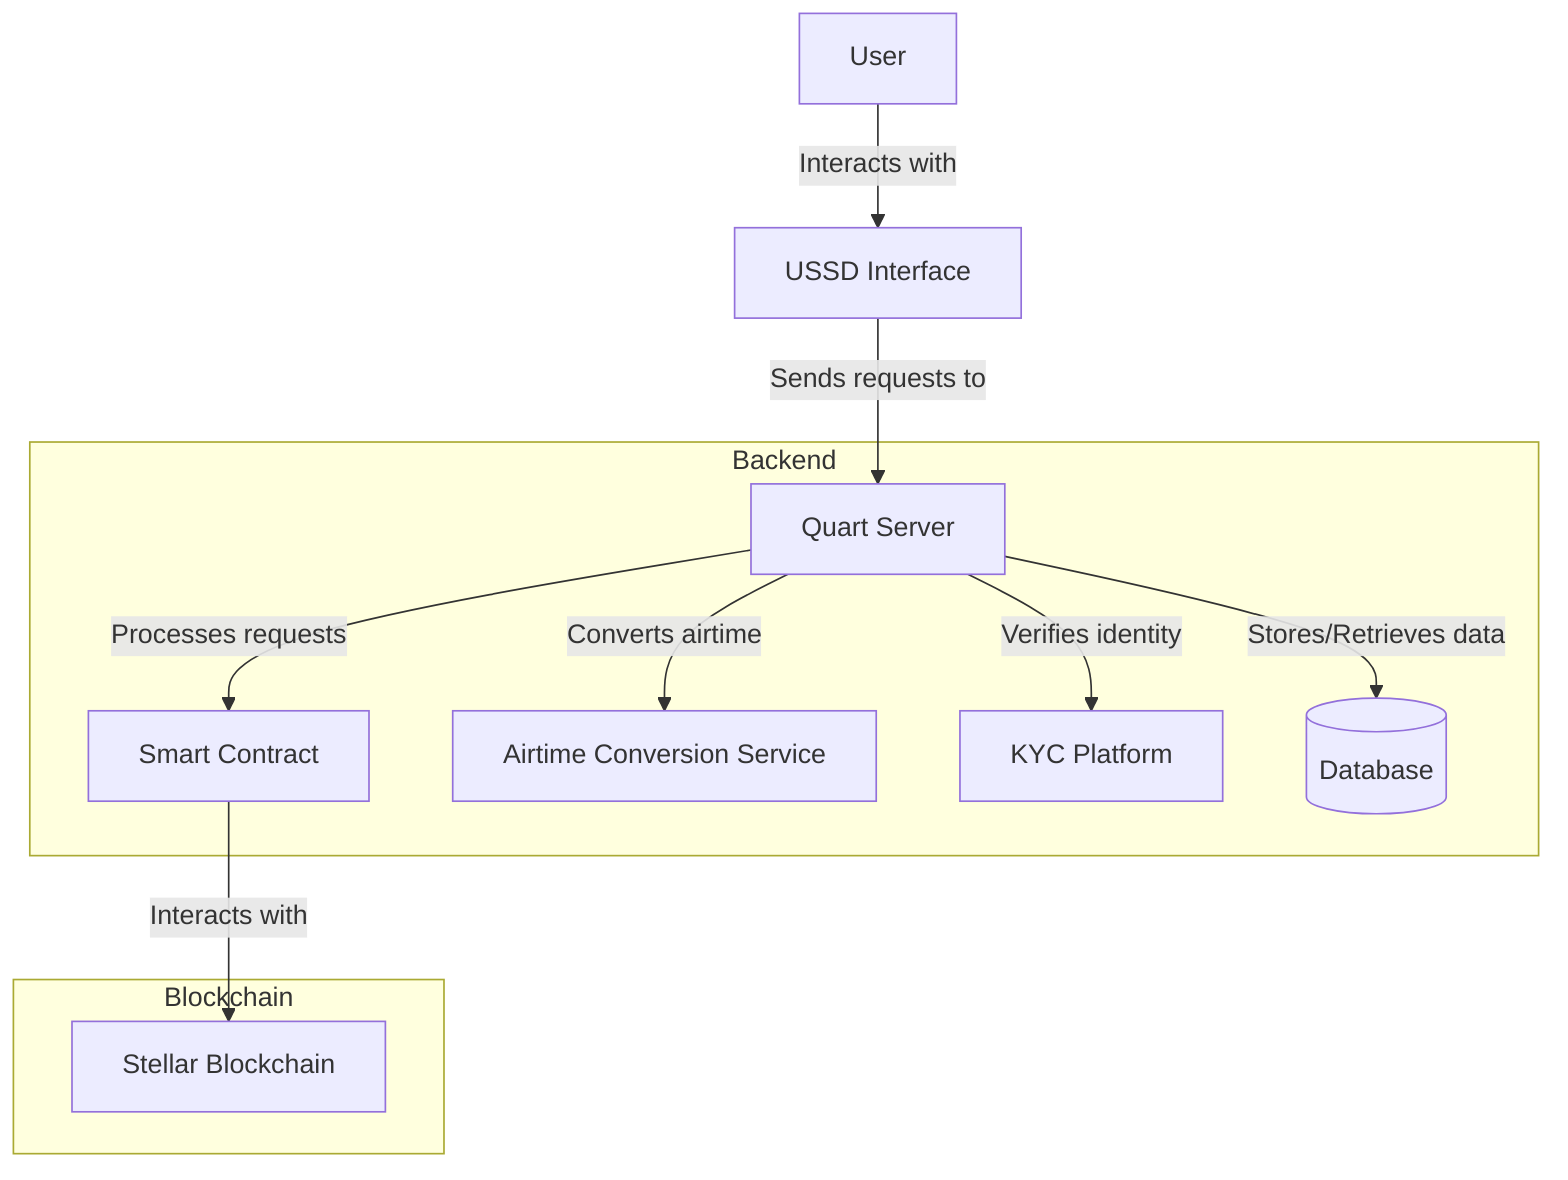 graph TB
    User[User]
    USSD[USSD Interface]
    QuartServer[Quart Server]
    StellarBlockchain[Stellar Blockchain]
    SmartContract[Smart Contract]
    AirtimeService[Airtime Conversion Service]
    KYCPlatform[KYC Platform]
    Database[(Database)]

    User -->|Interacts with| USSD
    USSD -->|Sends requests to| QuartServer
    QuartServer -->|Processes requests| SmartContract
    QuartServer -->|Stores/Retrieves data| Database
    SmartContract -->|Interacts with| StellarBlockchain
    QuartServer -->|Converts airtime| AirtimeService
    QuartServer -->|Verifies identity| KYCPlatform

    subgraph Backend
        QuartServer
        SmartContract
        AirtimeService
        KYCPlatform
        Database
    end

    subgraph Blockchain
        StellarBlockchain
    end
